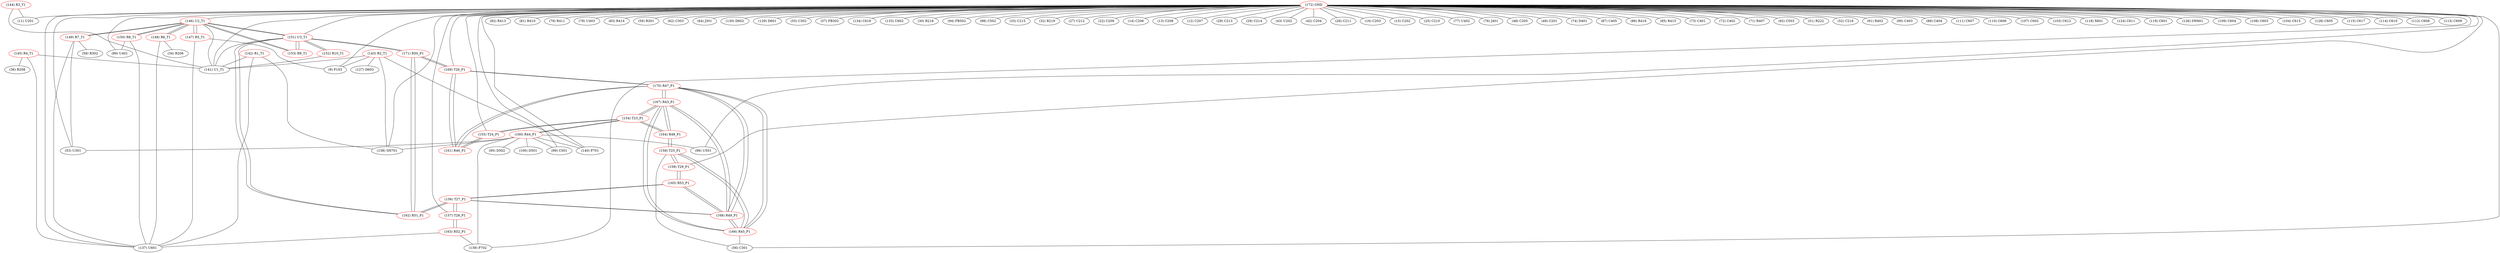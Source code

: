 graph {
	142 [label="(142) R1_T1" color=red]
	138 [label="(138) SH701"]
	137 [label="(137) U601"]
	141 [label="(141) U1_T1"]
	143 [label="(143) R2_T1" color=red]
	9 [label="(9) P103"]
	140 [label="(140) P701"]
	138 [label="(138) SH701"]
	127 [label="(127) D603"]
	141 [label="(141) U1_T1"]
	144 [label="(144) R3_T1" color=red]
	11 [label="(11) U201"]
	141 [label="(141) U1_T1"]
	145 [label="(145) R4_T1" color=red]
	36 [label="(36) R208"]
	137 [label="(137) U601"]
	141 [label="(141) U1_T1"]
	146 [label="(146) U2_T1" color=red]
	149 [label="(149) R7_T1"]
	150 [label="(150) R8_T1"]
	147 [label="(147) R5_T1"]
	148 [label="(148) R6_T1"]
	151 [label="(151) U3_T1"]
	141 [label="(141) U1_T1"]
	153 [label="(153) R9_T1"]
	147 [label="(147) R5_T1" color=red]
	9 [label="(9) P103"]
	137 [label="(137) U601"]
	146 [label="(146) U2_T1"]
	148 [label="(148) R6_T1" color=red]
	34 [label="(34) R206"]
	137 [label="(137) U601"]
	146 [label="(146) U2_T1"]
	149 [label="(149) R7_T1" color=red]
	53 [label="(53) U301"]
	137 [label="(137) U601"]
	58 [label="(58) R302"]
	146 [label="(146) U2_T1"]
	150 [label="(150) R8_T1" color=red]
	137 [label="(137) U601"]
	89 [label="(89) U401"]
	146 [label="(146) U2_T1"]
	151 [label="(151) U3_T1" color=red]
	146 [label="(146) U2_T1"]
	141 [label="(141) U1_T1"]
	153 [label="(153) R9_T1"]
	152 [label="(152) R10_T1"]
	162 [label="(162) R51_P1"]
	171 [label="(171) R50_P1"]
	152 [label="(152) R10_T1" color=red]
	151 [label="(151) U3_T1"]
	141 [label="(141) U1_T1"]
	153 [label="(153) R9_T1" color=red]
	146 [label="(146) U2_T1"]
	151 [label="(151) U3_T1"]
	154 [label="(154) T23_P1" color=red]
	164 [label="(164) R48_P1"]
	167 [label="(167) R43_P1"]
	155 [label="(155) T24_P1"]
	160 [label="(160) R44_P1"]
	155 [label="(155) T24_P1" color=red]
	161 [label="(161) R46_P1"]
	154 [label="(154) T23_P1"]
	156 [label="(156) T27_P1" color=red]
	162 [label="(162) R51_P1"]
	157 [label="(157) T28_P1"]
	165 [label="(165) R53_P1"]
	168 [label="(168) R49_P1"]
	157 [label="(157) T28_P1" color=red]
	163 [label="(163) R52_P1"]
	156 [label="(156) T27_P1"]
	158 [label="(158) T25_P1" color=red]
	159 [label="(159) T29_P1"]
	164 [label="(164) R48_P1"]
	166 [label="(166) R45_P1"]
	56 [label="(56) C301"]
	159 [label="(159) T29_P1" color=red]
	158 [label="(158) T25_P1"]
	165 [label="(165) R53_P1"]
	160 [label="(160) R44_P1" color=red]
	140 [label="(140) P701"]
	139 [label="(139) P702"]
	99 [label="(99) C501"]
	100 [label="(100) D501"]
	96 [label="(96) U501"]
	95 [label="(95) D502"]
	138 [label="(138) SH701"]
	53 [label="(53) U301"]
	154 [label="(154) T23_P1"]
	161 [label="(161) R46_P1" color=red]
	169 [label="(169) T26_P1"]
	170 [label="(170) R47_P1"]
	155 [label="(155) T24_P1"]
	162 [label="(162) R51_P1" color=red]
	156 [label="(156) T27_P1"]
	171 [label="(171) R50_P1"]
	151 [label="(151) U3_T1"]
	163 [label="(163) R52_P1" color=red]
	137 [label="(137) U601"]
	139 [label="(139) P702"]
	157 [label="(157) T28_P1"]
	164 [label="(164) R48_P1" color=red]
	158 [label="(158) T25_P1"]
	154 [label="(154) T23_P1"]
	167 [label="(167) R43_P1"]
	165 [label="(165) R53_P1" color=red]
	159 [label="(159) T29_P1"]
	156 [label="(156) T27_P1"]
	168 [label="(168) R49_P1"]
	166 [label="(166) R45_P1" color=red]
	170 [label="(170) R47_P1"]
	167 [label="(167) R43_P1"]
	168 [label="(168) R49_P1"]
	158 [label="(158) T25_P1"]
	56 [label="(56) C301"]
	167 [label="(167) R43_P1" color=red]
	164 [label="(164) R48_P1"]
	154 [label="(154) T23_P1"]
	170 [label="(170) R47_P1"]
	166 [label="(166) R45_P1"]
	168 [label="(168) R49_P1"]
	168 [label="(168) R49_P1" color=red]
	170 [label="(170) R47_P1"]
	166 [label="(166) R45_P1"]
	167 [label="(167) R43_P1"]
	156 [label="(156) T27_P1"]
	165 [label="(165) R53_P1"]
	169 [label="(169) T26_P1" color=red]
	171 [label="(171) R50_P1"]
	161 [label="(161) R46_P1"]
	170 [label="(170) R47_P1"]
	170 [label="(170) R47_P1" color=red]
	166 [label="(166) R45_P1"]
	167 [label="(167) R43_P1"]
	168 [label="(168) R49_P1"]
	169 [label="(169) T26_P1"]
	161 [label="(161) R46_P1"]
	171 [label="(171) R50_P1" color=red]
	169 [label="(169) T26_P1"]
	162 [label="(162) R51_P1"]
	151 [label="(151) U3_T1"]
	172 [label="(172) GND" color=red]
	82 [label="(82) R413"]
	81 [label="(81) R410"]
	79 [label="(79) R411"]
	78 [label="(78) U403"]
	138 [label="(138) SH701"]
	83 [label="(83) R414"]
	59 [label="(59) R301"]
	62 [label="(62) C303"]
	137 [label="(137) U601"]
	64 [label="(64) J301"]
	130 [label="(130) D602"]
	129 [label="(129) D601"]
	55 [label="(55) C302"]
	139 [label="(139) P702"]
	56 [label="(56) C301"]
	57 [label="(57) FB302"]
	53 [label="(53) U301"]
	134 [label="(134) C618"]
	133 [label="(133) U602"]
	30 [label="(30) R218"]
	140 [label="(140) P701"]
	96 [label="(96) U501"]
	94 [label="(94) FB502"]
	98 [label="(98) C502"]
	33 [label="(33) C215"]
	32 [label="(32) R219"]
	27 [label="(27) C212"]
	22 [label="(22) C209"]
	11 [label="(11) U201"]
	14 [label="(14) C206"]
	13 [label="(13) C208"]
	12 [label="(12) C207"]
	28 [label="(28) C213"]
	29 [label="(29) C214"]
	43 [label="(43) U202"]
	42 [label="(42) C204"]
	26 [label="(26) C211"]
	16 [label="(16) C203"]
	15 [label="(15) C202"]
	25 [label="(25) C210"]
	77 [label="(77) U402"]
	76 [label="(76) J401"]
	48 [label="(48) C205"]
	49 [label="(49) C201"]
	74 [label="(74) D401"]
	87 [label="(87) C405"]
	86 [label="(86) R416"]
	85 [label="(85) R415"]
	73 [label="(73) C401"]
	72 [label="(72) C402"]
	71 [label="(71) R407"]
	92 [label="(92) C503"]
	99 [label="(99) C501"]
	51 [label="(51) R222"]
	52 [label="(52) C216"]
	91 [label="(91) R402"]
	90 [label="(90) C403"]
	89 [label="(89) U401"]
	88 [label="(88) C404"]
	111 [label="(111) C607"]
	110 [label="(110) C606"]
	107 [label="(107) C602"]
	103 [label="(103) C612"]
	118 [label="(118) X601"]
	124 [label="(124) C611"]
	119 [label="(119) C601"]
	126 [label="(126) SW601"]
	109 [label="(109) C604"]
	108 [label="(108) C603"]
	104 [label="(104) C615"]
	128 [label="(128) C605"]
	9 [label="(9) P103"]
	115 [label="(115) C617"]
	114 [label="(114) C610"]
	112 [label="(112) C608"]
	113 [label="(113) C609"]
	146 [label="(146) U2_T1"]
	151 [label="(151) U3_T1"]
	141 [label="(141) U1_T1"]
	169 [label="(169) T26_P1"]
	155 [label="(155) T24_P1"]
	159 [label="(159) T29_P1"]
	157 [label="(157) T28_P1"]
	142 -- 138
	142 -- 137
	142 -- 141
	143 -- 9
	143 -- 140
	143 -- 138
	143 -- 127
	143 -- 141
	144 -- 11
	144 -- 141
	145 -- 36
	145 -- 137
	145 -- 141
	146 -- 149
	146 -- 150
	146 -- 147
	146 -- 148
	146 -- 151
	146 -- 141
	146 -- 153
	147 -- 9
	147 -- 137
	147 -- 146
	148 -- 34
	148 -- 137
	148 -- 146
	149 -- 53
	149 -- 137
	149 -- 58
	149 -- 146
	150 -- 137
	150 -- 89
	150 -- 146
	151 -- 146
	151 -- 141
	151 -- 153
	151 -- 152
	151 -- 162
	151 -- 171
	152 -- 151
	152 -- 141
	153 -- 146
	153 -- 151
	154 -- 164
	154 -- 167
	154 -- 155
	154 -- 160
	155 -- 161
	155 -- 154
	156 -- 162
	156 -- 157
	156 -- 165
	156 -- 168
	157 -- 163
	157 -- 156
	158 -- 159
	158 -- 164
	158 -- 166
	158 -- 56
	159 -- 158
	159 -- 165
	160 -- 140
	160 -- 139
	160 -- 99
	160 -- 100
	160 -- 96
	160 -- 95
	160 -- 138
	160 -- 53
	160 -- 154
	161 -- 169
	161 -- 170
	161 -- 155
	162 -- 156
	162 -- 171
	162 -- 151
	163 -- 137
	163 -- 139
	163 -- 157
	164 -- 158
	164 -- 154
	164 -- 167
	165 -- 159
	165 -- 156
	165 -- 168
	166 -- 170
	166 -- 167
	166 -- 168
	166 -- 158
	166 -- 56
	167 -- 164
	167 -- 154
	167 -- 170
	167 -- 166
	167 -- 168
	168 -- 170
	168 -- 166
	168 -- 167
	168 -- 156
	168 -- 165
	169 -- 171
	169 -- 161
	169 -- 170
	170 -- 166
	170 -- 167
	170 -- 168
	170 -- 169
	170 -- 161
	171 -- 169
	171 -- 162
	171 -- 151
	172 -- 82
	172 -- 81
	172 -- 79
	172 -- 78
	172 -- 138
	172 -- 83
	172 -- 59
	172 -- 62
	172 -- 137
	172 -- 64
	172 -- 130
	172 -- 129
	172 -- 55
	172 -- 139
	172 -- 56
	172 -- 57
	172 -- 53
	172 -- 134
	172 -- 133
	172 -- 30
	172 -- 140
	172 -- 96
	172 -- 94
	172 -- 98
	172 -- 33
	172 -- 32
	172 -- 27
	172 -- 22
	172 -- 11
	172 -- 14
	172 -- 13
	172 -- 12
	172 -- 28
	172 -- 29
	172 -- 43
	172 -- 42
	172 -- 26
	172 -- 16
	172 -- 15
	172 -- 25
	172 -- 77
	172 -- 76
	172 -- 48
	172 -- 49
	172 -- 74
	172 -- 87
	172 -- 86
	172 -- 85
	172 -- 73
	172 -- 72
	172 -- 71
	172 -- 92
	172 -- 99
	172 -- 51
	172 -- 52
	172 -- 91
	172 -- 90
	172 -- 89
	172 -- 88
	172 -- 111
	172 -- 110
	172 -- 107
	172 -- 103
	172 -- 118
	172 -- 124
	172 -- 119
	172 -- 126
	172 -- 109
	172 -- 108
	172 -- 104
	172 -- 128
	172 -- 9
	172 -- 115
	172 -- 114
	172 -- 112
	172 -- 113
	172 -- 146
	172 -- 151
	172 -- 141
	172 -- 169
	172 -- 155
	172 -- 159
	172 -- 157
}